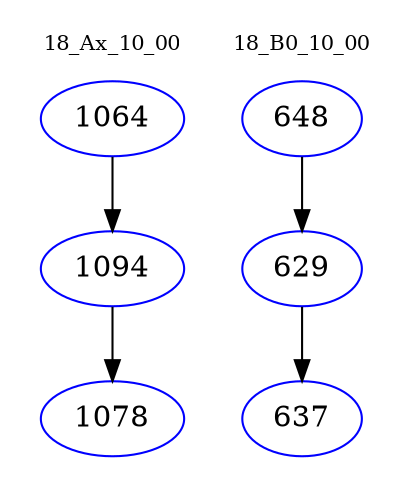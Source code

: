 digraph{
subgraph cluster_0 {
color = white
label = "18_Ax_10_00";
fontsize=10;
T0_1064 [label="1064", color="blue"]
T0_1064 -> T0_1094 [color="black"]
T0_1094 [label="1094", color="blue"]
T0_1094 -> T0_1078 [color="black"]
T0_1078 [label="1078", color="blue"]
}
subgraph cluster_1 {
color = white
label = "18_B0_10_00";
fontsize=10;
T1_648 [label="648", color="blue"]
T1_648 -> T1_629 [color="black"]
T1_629 [label="629", color="blue"]
T1_629 -> T1_637 [color="black"]
T1_637 [label="637", color="blue"]
}
}
